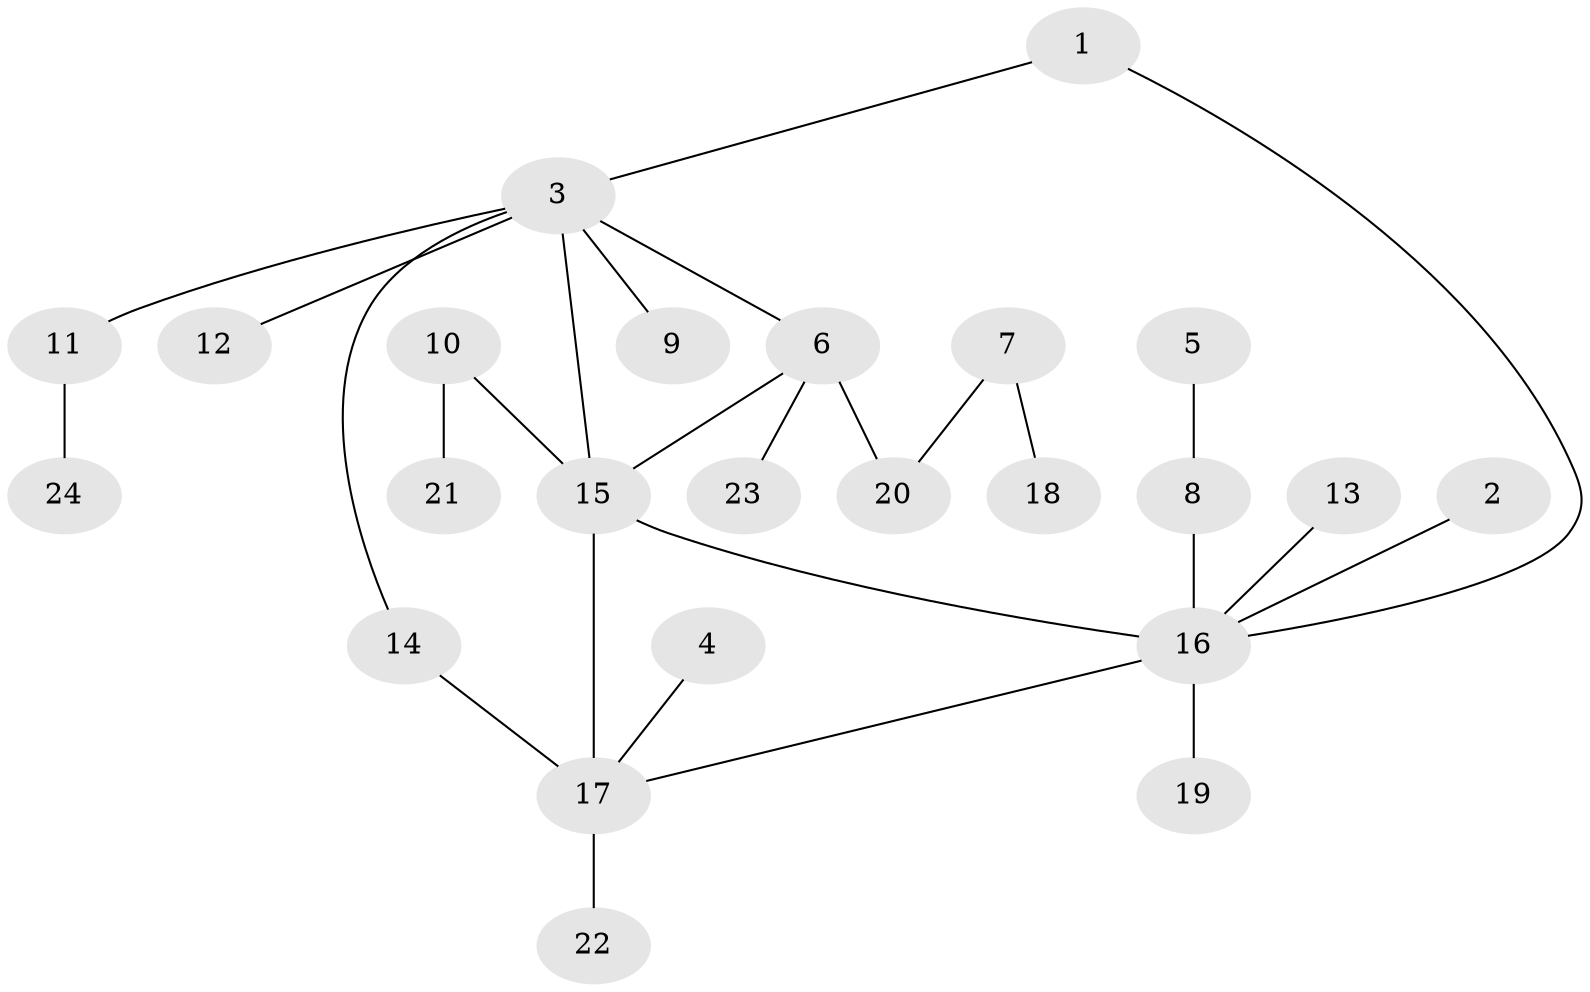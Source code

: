 // original degree distribution, {6: 0.0425531914893617, 3: 0.1276595744680851, 8: 0.02127659574468085, 2: 0.10638297872340426, 9: 0.0425531914893617, 4: 0.06382978723404255, 1: 0.5957446808510638}
// Generated by graph-tools (version 1.1) at 2025/02/03/09/25 03:02:46]
// undirected, 24 vertices, 27 edges
graph export_dot {
graph [start="1"]
  node [color=gray90,style=filled];
  1;
  2;
  3;
  4;
  5;
  6;
  7;
  8;
  9;
  10;
  11;
  12;
  13;
  14;
  15;
  16;
  17;
  18;
  19;
  20;
  21;
  22;
  23;
  24;
  1 -- 3 [weight=1.0];
  1 -- 16 [weight=1.0];
  2 -- 16 [weight=1.0];
  3 -- 6 [weight=1.0];
  3 -- 9 [weight=1.0];
  3 -- 11 [weight=1.0];
  3 -- 12 [weight=1.0];
  3 -- 14 [weight=1.0];
  3 -- 15 [weight=1.0];
  4 -- 17 [weight=1.0];
  5 -- 8 [weight=1.0];
  6 -- 15 [weight=2.0];
  6 -- 20 [weight=1.0];
  6 -- 23 [weight=1.0];
  7 -- 18 [weight=1.0];
  7 -- 20 [weight=1.0];
  8 -- 16 [weight=1.0];
  10 -- 15 [weight=1.0];
  10 -- 21 [weight=1.0];
  11 -- 24 [weight=1.0];
  13 -- 16 [weight=1.0];
  14 -- 17 [weight=1.0];
  15 -- 16 [weight=2.0];
  15 -- 17 [weight=2.0];
  16 -- 17 [weight=1.0];
  16 -- 19 [weight=1.0];
  17 -- 22 [weight=1.0];
}
